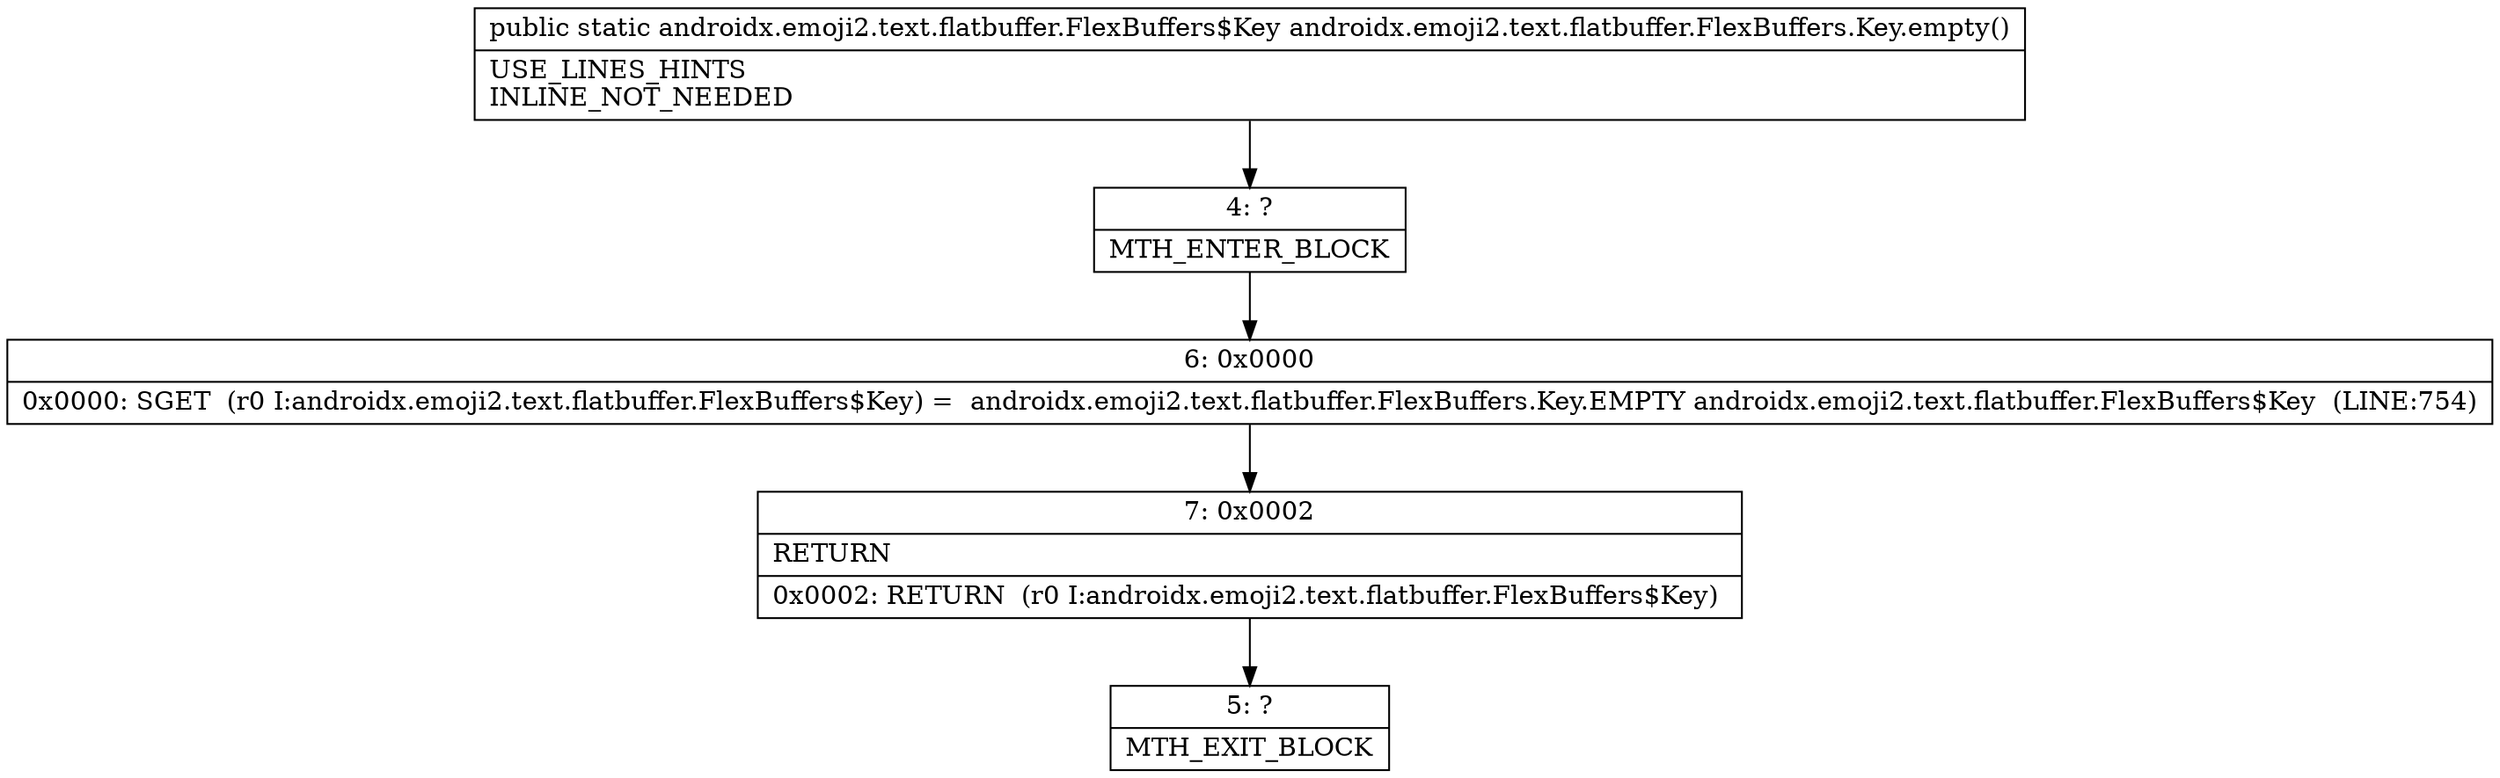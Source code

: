 digraph "CFG forandroidx.emoji2.text.flatbuffer.FlexBuffers.Key.empty()Landroidx\/emoji2\/text\/flatbuffer\/FlexBuffers$Key;" {
Node_4 [shape=record,label="{4\:\ ?|MTH_ENTER_BLOCK\l}"];
Node_6 [shape=record,label="{6\:\ 0x0000|0x0000: SGET  (r0 I:androidx.emoji2.text.flatbuffer.FlexBuffers$Key) =  androidx.emoji2.text.flatbuffer.FlexBuffers.Key.EMPTY androidx.emoji2.text.flatbuffer.FlexBuffers$Key  (LINE:754)\l}"];
Node_7 [shape=record,label="{7\:\ 0x0002|RETURN\l|0x0002: RETURN  (r0 I:androidx.emoji2.text.flatbuffer.FlexBuffers$Key) \l}"];
Node_5 [shape=record,label="{5\:\ ?|MTH_EXIT_BLOCK\l}"];
MethodNode[shape=record,label="{public static androidx.emoji2.text.flatbuffer.FlexBuffers$Key androidx.emoji2.text.flatbuffer.FlexBuffers.Key.empty()  | USE_LINES_HINTS\lINLINE_NOT_NEEDED\l}"];
MethodNode -> Node_4;Node_4 -> Node_6;
Node_6 -> Node_7;
Node_7 -> Node_5;
}


